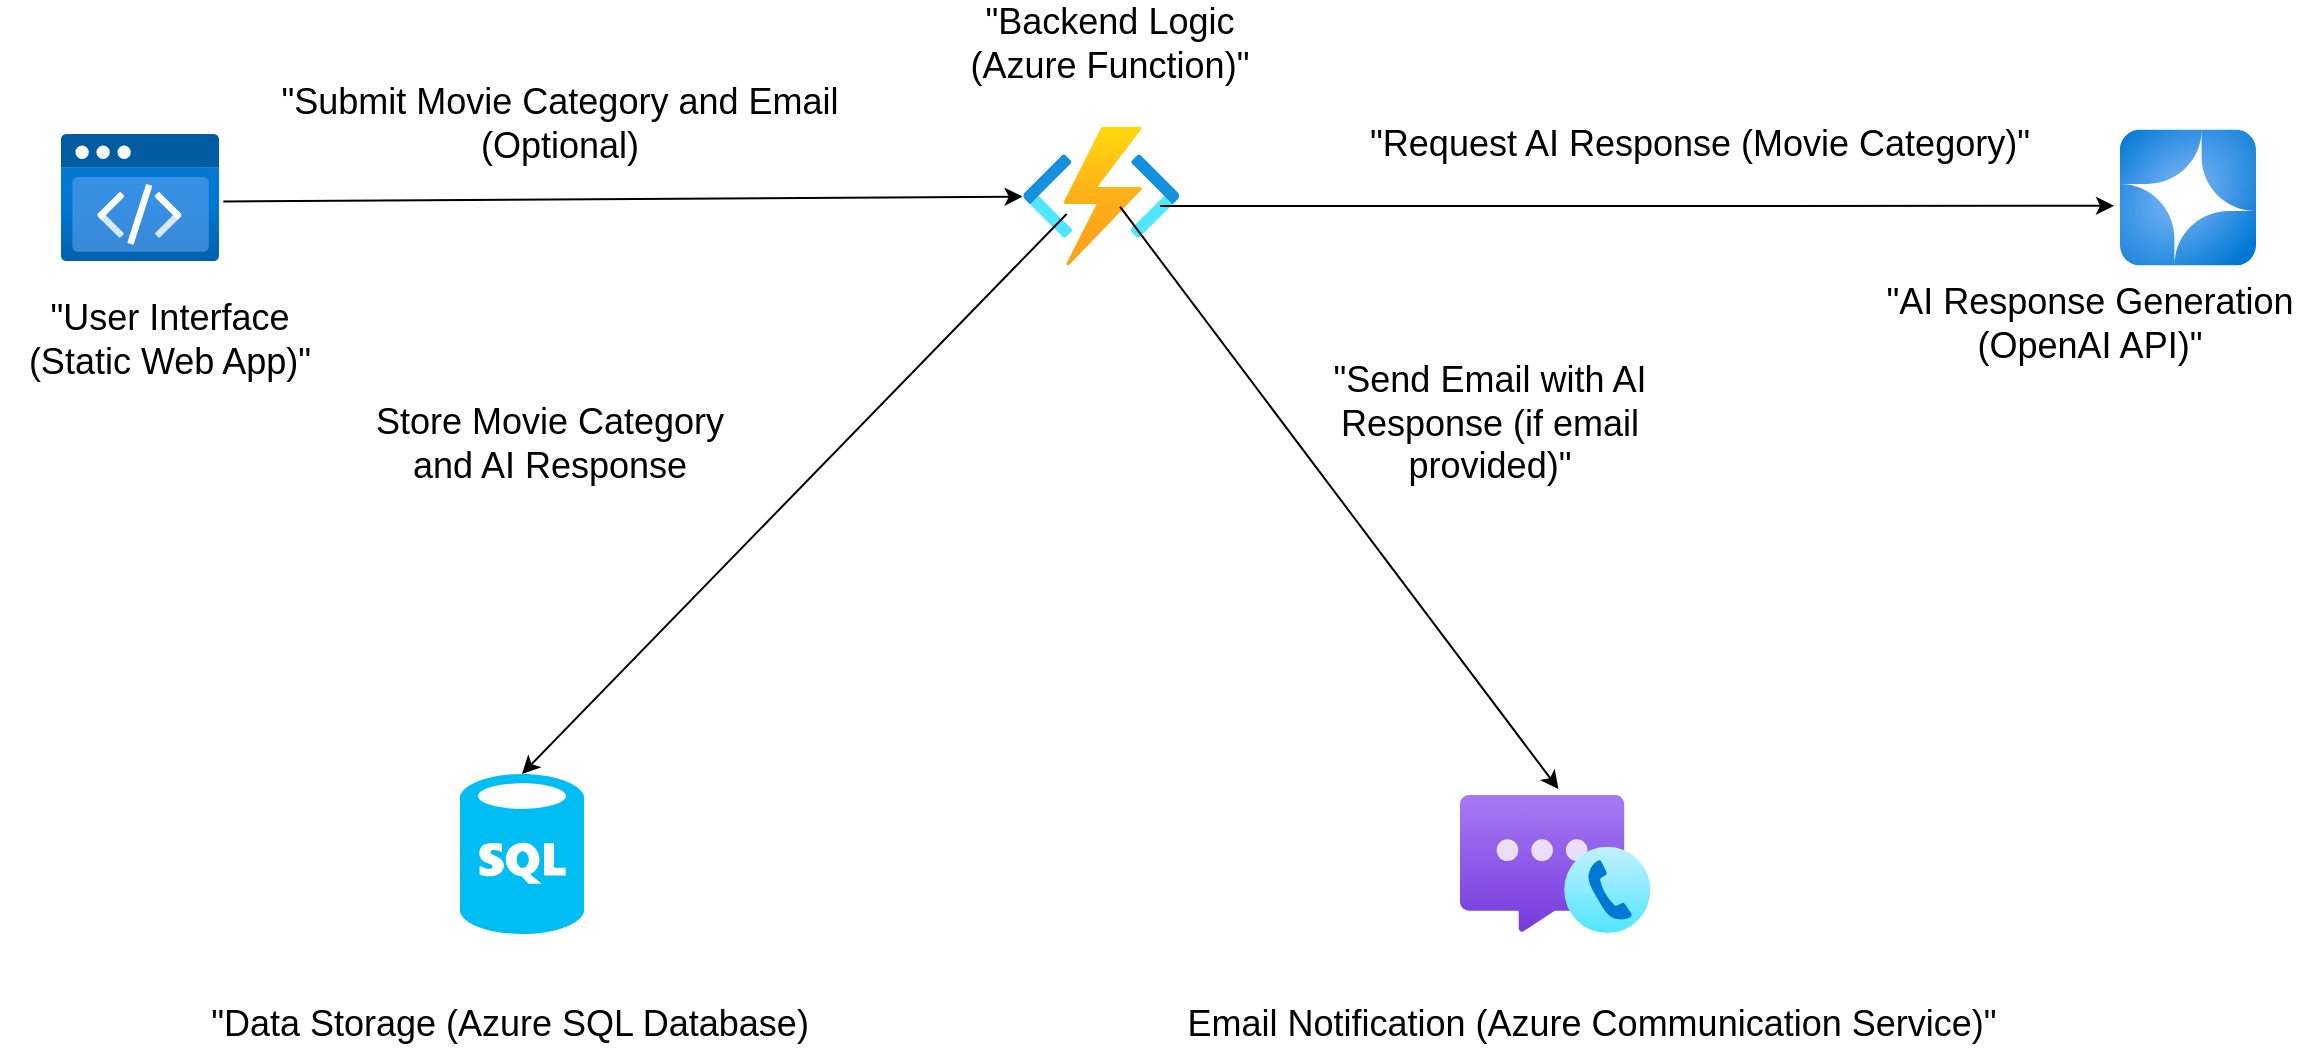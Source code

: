 <mxfile version="25.0.3">
  <diagram id="WI9T0HZ2pTsCkuznbFz-" name="Page-1">
    <mxGraphModel dx="1989" dy="987" grid="1" gridSize="10" guides="1" tooltips="1" connect="1" arrows="1" fold="1" page="1" pageScale="1" pageWidth="1169" pageHeight="827" math="0" shadow="0">
      <root>
        <mxCell id="0" />
        <mxCell id="1" parent="0" />
        <mxCell id="gVImQslBuLLCaa0mT2FJ-1" value="" style="image;aspect=fixed;html=1;points=[];align=center;fontSize=12;image=img/lib/azure2/other/Azure_Communication_Services.svg;" vertex="1" parent="1">
          <mxGeometry x="730" y="620" width="95.19" height="70" as="geometry" />
        </mxCell>
        <mxCell id="gVImQslBuLLCaa0mT2FJ-2" value="" style="image;aspect=fixed;html=1;points=[];align=center;fontSize=12;image=img/lib/azure2/ai_machine_learning/Azure_OpenAI.svg;" vertex="1" parent="1">
          <mxGeometry x="1060" y="287.76" width="68" height="68" as="geometry" />
        </mxCell>
        <mxCell id="gVImQslBuLLCaa0mT2FJ-3" value="" style="image;aspect=fixed;html=1;points=[];align=center;fontSize=12;image=img/lib/azure2/preview/Static_Apps.svg;" vertex="1" parent="1">
          <mxGeometry x="30" y="290" width="80" height="63.53" as="geometry" />
        </mxCell>
        <mxCell id="gVImQslBuLLCaa0mT2FJ-4" value="" style="verticalLabelPosition=bottom;html=1;verticalAlign=top;align=center;strokeColor=none;fillColor=#00BEF2;shape=mxgraph.azure.sql_database;" vertex="1" parent="1">
          <mxGeometry x="230" y="610" width="62" height="80" as="geometry" />
        </mxCell>
        <mxCell id="gVImQslBuLLCaa0mT2FJ-5" value="" style="image;aspect=fixed;html=1;points=[];align=center;fontSize=12;image=img/lib/azure2/compute/Function_Apps.svg;" vertex="1" parent="1">
          <mxGeometry x="511.33" y="286.35" width="78.67" height="69.41" as="geometry" />
        </mxCell>
        <mxCell id="gVImQslBuLLCaa0mT2FJ-8" value="" style="endArrow=classic;html=1;rounded=0;exitX=1.021;exitY=0.531;exitDx=0;exitDy=0;exitPerimeter=0;" edge="1" parent="1" source="gVImQslBuLLCaa0mT2FJ-3" target="gVImQslBuLLCaa0mT2FJ-5">
          <mxGeometry width="50" height="50" relative="1" as="geometry">
            <mxPoint x="170" y="330" as="sourcePoint" />
            <mxPoint x="220" y="280" as="targetPoint" />
          </mxGeometry>
        </mxCell>
        <mxCell id="gVImQslBuLLCaa0mT2FJ-10" value="" style="endArrow=classic;html=1;rounded=0;entryX=0.5;entryY=0;entryDx=0;entryDy=0;entryPerimeter=0;" edge="1" parent="1" target="gVImQslBuLLCaa0mT2FJ-4">
          <mxGeometry width="50" height="50" relative="1" as="geometry">
            <mxPoint x="533.33" y="330" as="sourcePoint" />
            <mxPoint x="330" y="581.3" as="targetPoint" />
          </mxGeometry>
        </mxCell>
        <mxCell id="gVImQslBuLLCaa0mT2FJ-11" value="" style="endArrow=classic;html=1;rounded=0;entryX=-0.044;entryY=0.561;entryDx=0;entryDy=0;entryPerimeter=0;" edge="1" parent="1" target="gVImQslBuLLCaa0mT2FJ-2">
          <mxGeometry width="50" height="50" relative="1" as="geometry">
            <mxPoint x="580" y="326" as="sourcePoint" />
            <mxPoint x="578.67" y="280" as="targetPoint" />
          </mxGeometry>
        </mxCell>
        <mxCell id="gVImQslBuLLCaa0mT2FJ-12" value="" style="endArrow=classic;html=1;rounded=0;entryX=0.517;entryY=-0.035;entryDx=0;entryDy=0;entryPerimeter=0;" edge="1" parent="1" target="gVImQslBuLLCaa0mT2FJ-1">
          <mxGeometry width="50" height="50" relative="1" as="geometry">
            <mxPoint x="560" y="326.36" as="sourcePoint" />
            <mxPoint x="829.694" y="610.0" as="targetPoint" />
          </mxGeometry>
        </mxCell>
        <mxCell id="gVImQslBuLLCaa0mT2FJ-13" value="&lt;font style=&quot;font-size: 18px;&quot;&gt;&quot;User Interface (Static Web App)&quot;&lt;/font&gt;" style="text;html=1;align=center;verticalAlign=middle;whiteSpace=wrap;rounded=0;" vertex="1" parent="1">
          <mxGeometry y="370" width="170" height="46" as="geometry" />
        </mxCell>
        <mxCell id="gVImQslBuLLCaa0mT2FJ-16" value="&lt;font style=&quot;font-size: 18px;&quot;&gt;&quot;Backend Logic (Azure Function)&quot;&lt;/font&gt;" style="text;html=1;align=center;verticalAlign=middle;whiteSpace=wrap;rounded=0;" vertex="1" parent="1">
          <mxGeometry x="480" y="230" width="150" height="30" as="geometry" />
        </mxCell>
        <mxCell id="gVImQslBuLLCaa0mT2FJ-17" value="&lt;font style=&quot;font-size: 18px;&quot;&gt;&quot;AI Response Generation (OpenAI API)&quot;&lt;/font&gt;" style="text;html=1;align=center;verticalAlign=middle;whiteSpace=wrap;rounded=0;" vertex="1" parent="1">
          <mxGeometry x="930" y="370" width="230" height="30" as="geometry" />
        </mxCell>
        <mxCell id="gVImQslBuLLCaa0mT2FJ-19" value="&lt;font style=&quot;font-size: 18px;&quot;&gt;&quot;Data Storage (Azure SQL Database)&lt;/font&gt;" style="text;html=1;align=center;verticalAlign=middle;whiteSpace=wrap;rounded=0;" vertex="1" parent="1">
          <mxGeometry x="100" y="720" width="310" height="30" as="geometry" />
        </mxCell>
        <mxCell id="gVImQslBuLLCaa0mT2FJ-20" value="&lt;font style=&quot;font-size: 18px;&quot;&gt;Email Notification (Azure Communication Service)&quot;&lt;/font&gt;" style="text;html=1;align=center;verticalAlign=middle;whiteSpace=wrap;rounded=0;" vertex="1" parent="1">
          <mxGeometry x="590" y="720" width="412.4" height="30" as="geometry" />
        </mxCell>
        <mxCell id="gVImQslBuLLCaa0mT2FJ-21" value="&lt;font style=&quot;font-size: 18px;&quot;&gt;&quot;Submit Movie Category and Email (Optional)&lt;/font&gt;" style="text;html=1;align=center;verticalAlign=middle;whiteSpace=wrap;rounded=0;" vertex="1" parent="1">
          <mxGeometry x="130" y="270" width="300" height="30" as="geometry" />
        </mxCell>
        <mxCell id="gVImQslBuLLCaa0mT2FJ-22" value="&lt;font style=&quot;font-size: 18px;&quot;&gt;&quot;Request AI Response (Movie Category)&quot;&lt;/font&gt;" style="text;html=1;align=center;verticalAlign=middle;whiteSpace=wrap;rounded=0;" vertex="1" parent="1">
          <mxGeometry x="680" y="280" width="340" height="30" as="geometry" />
        </mxCell>
        <mxCell id="gVImQslBuLLCaa0mT2FJ-23" value="&lt;font style=&quot;font-size: 18px;&quot;&gt;Store Movie Category and AI Response&lt;/font&gt;" style="text;html=1;align=center;verticalAlign=middle;whiteSpace=wrap;rounded=0;rotation=0;" vertex="1" parent="1">
          <mxGeometry x="170" y="430" width="210" height="30" as="geometry" />
        </mxCell>
        <mxCell id="gVImQslBuLLCaa0mT2FJ-24" value="&lt;font style=&quot;font-size: 18px;&quot;&gt;&quot;Send Email with AI Response (if email provided)&quot;&lt;/font&gt;" style="text;html=1;align=center;verticalAlign=middle;whiteSpace=wrap;rounded=0;" vertex="1" parent="1">
          <mxGeometry x="660" y="420" width="170" height="30" as="geometry" />
        </mxCell>
      </root>
    </mxGraphModel>
  </diagram>
</mxfile>
